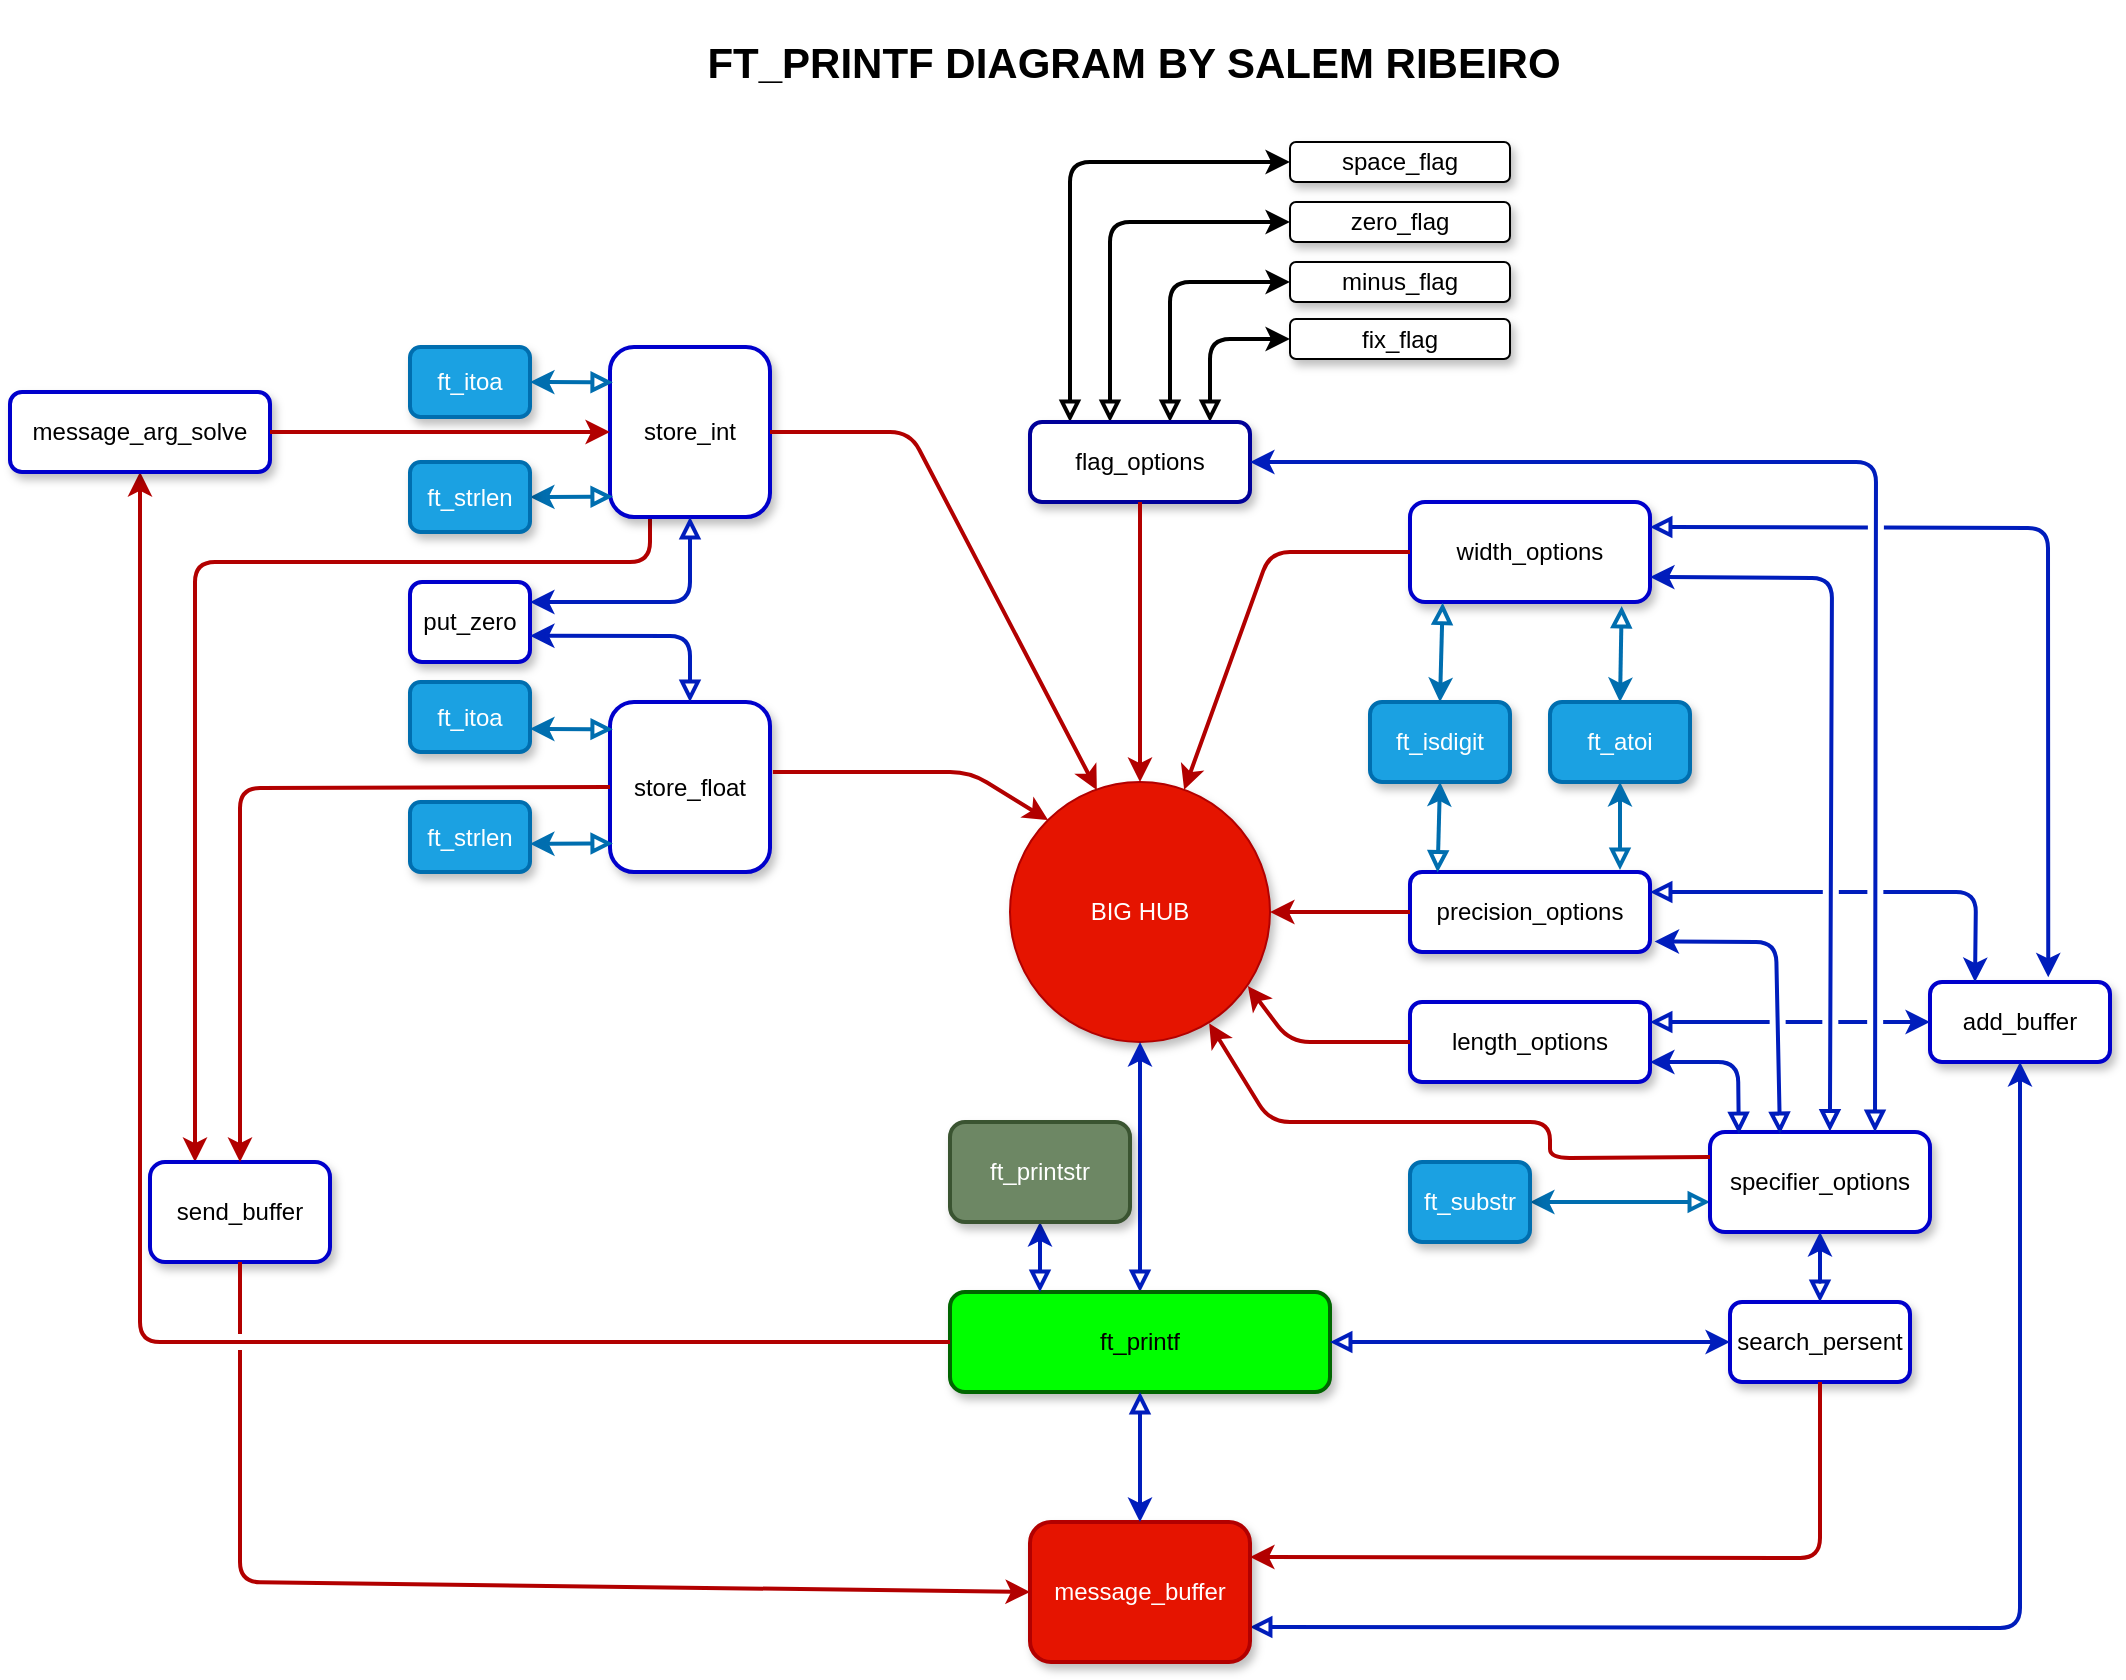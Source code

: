 <mxfile version="13.3.5" type="device"><diagram id="C5RBs43oDa-KdzZeNtuy" name="Page-1"><mxGraphModel dx="1346" dy="949" grid="1" gridSize="10" guides="1" tooltips="1" connect="1" arrows="1" fold="1" page="1" pageScale="1" pageWidth="827" pageHeight="1169" math="0" shadow="0"><root><mxCell id="WIyWlLk6GJQsqaUBKTNV-0"/><mxCell id="WIyWlLk6GJQsqaUBKTNV-1" parent="WIyWlLk6GJQsqaUBKTNV-0"/><mxCell id="PyLFPTc9Vi_Pd8Wac4hG-57" value="" style="edgeStyle=orthogonalEdgeStyle;rounded=1;orthogonalLoop=1;jettySize=auto;html=1;shadow=0;startArrow=block;startFill=0;endArrow=classic;endFill=1;strokeWidth=2;entryX=0;entryY=0.5;entryDx=0;entryDy=0;" parent="WIyWlLk6GJQsqaUBKTNV-1" source="PyLFPTc9Vi_Pd8Wac4hG-2" target="PyLFPTc9Vi_Pd8Wac4hG-51" edge="1"><mxGeometry relative="1" as="geometry"><mxPoint x="680" y="70" as="targetPoint"/><Array as="points"><mxPoint x="560" y="100"/></Array></mxGeometry></mxCell><mxCell id="PyLFPTc9Vi_Pd8Wac4hG-59" value="" style="edgeStyle=orthogonalEdgeStyle;rounded=1;orthogonalLoop=1;jettySize=auto;html=1;shadow=0;startArrow=block;startFill=0;endArrow=classic;endFill=1;strokeWidth=2;entryX=0;entryY=0.5;entryDx=0;entryDy=0;" parent="WIyWlLk6GJQsqaUBKTNV-1" source="PyLFPTc9Vi_Pd8Wac4hG-2" target="PyLFPTc9Vi_Pd8Wac4hG-52" edge="1"><mxGeometry relative="1" as="geometry"><mxPoint x="680" y="120" as="targetPoint"/><Array as="points"><mxPoint x="580" y="130"/></Array></mxGeometry></mxCell><mxCell id="PyLFPTc9Vi_Pd8Wac4hG-61" value="" style="edgeStyle=orthogonalEdgeStyle;rounded=1;orthogonalLoop=1;jettySize=auto;html=1;shadow=0;startArrow=block;startFill=0;endArrow=classic;endFill=1;strokeWidth=2;entryX=0;entryY=0.5;entryDx=0;entryDy=0;" parent="WIyWlLk6GJQsqaUBKTNV-1" source="PyLFPTc9Vi_Pd8Wac4hG-2" target="PyLFPTc9Vi_Pd8Wac4hG-54" edge="1"><mxGeometry relative="1" as="geometry"><mxPoint x="680" y="210" as="targetPoint"/><Array as="points"><mxPoint x="630" y="188"/></Array></mxGeometry></mxCell><mxCell id="PyLFPTc9Vi_Pd8Wac4hG-63" value="" style="edgeStyle=orthogonalEdgeStyle;rounded=1;orthogonalLoop=1;jettySize=auto;html=1;shadow=0;startArrow=block;startFill=0;endArrow=classic;endFill=1;strokeWidth=2;entryX=0;entryY=0.5;entryDx=0;entryDy=0;" parent="WIyWlLk6GJQsqaUBKTNV-1" source="PyLFPTc9Vi_Pd8Wac4hG-2" target="PyLFPTc9Vi_Pd8Wac4hG-53" edge="1"><mxGeometry relative="1" as="geometry"><mxPoint x="670" y="170" as="targetPoint"/><Array as="points"><mxPoint x="610" y="160"/></Array></mxGeometry></mxCell><mxCell id="PyLFPTc9Vi_Pd8Wac4hG-2" value="flag_options" style="rounded=1;whiteSpace=wrap;html=1;rotation=0;shadow=1;strokeColor=#000099;strokeWidth=2;" parent="WIyWlLk6GJQsqaUBKTNV-1" vertex="1"><mxGeometry x="540" y="230" width="110" height="40" as="geometry"/></mxCell><mxCell id="PyLFPTc9Vi_Pd8Wac4hG-11" value="width_options" style="rounded=1;whiteSpace=wrap;html=1;rotation=0;shadow=1;strokeColor=#0000CC;strokeWidth=2;" parent="WIyWlLk6GJQsqaUBKTNV-1" vertex="1"><mxGeometry x="730" y="270" width="120" height="50" as="geometry"/></mxCell><mxCell id="PyLFPTc9Vi_Pd8Wac4hG-12" value="precision_options" style="rounded=1;whiteSpace=wrap;html=1;rotation=0;shadow=1;strokeColor=#0000CC;strokeWidth=2;" parent="WIyWlLk6GJQsqaUBKTNV-1" vertex="1"><mxGeometry x="730" y="455" width="120" height="40" as="geometry"/></mxCell><mxCell id="PyLFPTc9Vi_Pd8Wac4hG-13" value="length_options" style="rounded=1;whiteSpace=wrap;html=1;rotation=0;shadow=1;strokeColor=#0000CC;strokeWidth=2;" parent="WIyWlLk6GJQsqaUBKTNV-1" vertex="1"><mxGeometry x="730" y="520" width="120" height="40" as="geometry"/></mxCell><mxCell id="PyLFPTc9Vi_Pd8Wac4hG-37" value="BIG HUB" style="ellipse;whiteSpace=wrap;html=1;aspect=fixed;rounded=1;shadow=1;glass=0;fillColor=#e51400;strokeColor=#B20000;fontColor=#ffffff;gradientColor=none;" parent="WIyWlLk6GJQsqaUBKTNV-1" vertex="1"><mxGeometry x="530" y="410" width="130" height="130" as="geometry"/></mxCell><mxCell id="PyLFPTc9Vi_Pd8Wac4hG-42" value="" style="endArrow=none;startArrow=classic;html=1;shadow=0;strokeWidth=2;entryX=0;entryY=0.5;entryDx=0;entryDy=0;endFill=0;fillColor=#e51400;strokeColor=#B20000;exitX=0.915;exitY=0.785;exitDx=0;exitDy=0;exitPerimeter=0;" parent="WIyWlLk6GJQsqaUBKTNV-1" source="PyLFPTc9Vi_Pd8Wac4hG-37" target="PyLFPTc9Vi_Pd8Wac4hG-13" edge="1"><mxGeometry width="50" height="50" relative="1" as="geometry"><mxPoint x="627" y="500" as="sourcePoint"/><mxPoint x="630" y="560" as="targetPoint"/><Array as="points"><mxPoint x="670" y="540"/></Array></mxGeometry></mxCell><mxCell id="PyLFPTc9Vi_Pd8Wac4hG-44" value="" style="endArrow=classic;html=1;shadow=0;strokeWidth=2;entryX=1;entryY=0.5;entryDx=0;entryDy=0;exitX=0;exitY=0.5;exitDx=0;exitDy=0;fillColor=#e51400;strokeColor=#B20000;" parent="WIyWlLk6GJQsqaUBKTNV-1" source="PyLFPTc9Vi_Pd8Wac4hG-12" target="PyLFPTc9Vi_Pd8Wac4hG-37" edge="1"><mxGeometry width="50" height="50" relative="1" as="geometry"><mxPoint x="699" y="570" as="sourcePoint"/><mxPoint x="639" y="500" as="targetPoint"/><Array as="points"/></mxGeometry></mxCell><mxCell id="PyLFPTc9Vi_Pd8Wac4hG-45" value="" style="endArrow=classic;html=1;shadow=0;strokeWidth=2;exitX=0;exitY=0.5;exitDx=0;exitDy=0;fillColor=#e51400;strokeColor=#B20000;" parent="WIyWlLk6GJQsqaUBKTNV-1" source="PyLFPTc9Vi_Pd8Wac4hG-11" target="PyLFPTc9Vi_Pd8Wac4hG-37" edge="1"><mxGeometry width="50" height="50" relative="1" as="geometry"><mxPoint x="700" y="450" as="sourcePoint"/><mxPoint x="700" y="430" as="targetPoint"/><Array as="points"><mxPoint x="660" y="295"/></Array></mxGeometry></mxCell><mxCell id="PyLFPTc9Vi_Pd8Wac4hG-47" value="" style="endArrow=classic;html=1;shadow=0;strokeWidth=2;exitX=0.5;exitY=1;exitDx=0;exitDy=0;entryX=0.5;entryY=0;entryDx=0;entryDy=0;fillColor=#e51400;strokeColor=#B20000;" parent="WIyWlLk6GJQsqaUBKTNV-1" source="PyLFPTc9Vi_Pd8Wac4hG-2" target="PyLFPTc9Vi_Pd8Wac4hG-37" edge="1"><mxGeometry width="50" height="50" relative="1" as="geometry"><mxPoint x="660" y="500" as="sourcePoint"/><mxPoint x="710" y="450" as="targetPoint"/></mxGeometry></mxCell><mxCell id="PyLFPTc9Vi_Pd8Wac4hG-51" value="space_flag" style="rounded=1;whiteSpace=wrap;html=1;rotation=0;shadow=1;" parent="WIyWlLk6GJQsqaUBKTNV-1" vertex="1"><mxGeometry x="670" y="90" width="110" height="20" as="geometry"/></mxCell><mxCell id="PyLFPTc9Vi_Pd8Wac4hG-52" value="zero_flag" style="rounded=1;whiteSpace=wrap;html=1;rotation=0;shadow=1;" parent="WIyWlLk6GJQsqaUBKTNV-1" vertex="1"><mxGeometry x="670" y="120" width="110" height="20" as="geometry"/></mxCell><mxCell id="PyLFPTc9Vi_Pd8Wac4hG-53" value="minus_flag" style="rounded=1;whiteSpace=wrap;html=1;rotation=0;shadow=1;" parent="WIyWlLk6GJQsqaUBKTNV-1" vertex="1"><mxGeometry x="670" y="150" width="110" height="20" as="geometry"/></mxCell><mxCell id="PyLFPTc9Vi_Pd8Wac4hG-54" value="fix_flag" style="rounded=1;whiteSpace=wrap;html=1;rotation=0;shadow=1;" parent="WIyWlLk6GJQsqaUBKTNV-1" vertex="1"><mxGeometry x="670" y="178.5" width="110" height="20" as="geometry"/></mxCell><mxCell id="yt7MvK9pLsWXBX0Dy9TJ-28" value="" style="edgeStyle=orthogonalEdgeStyle;rounded=1;orthogonalLoop=1;jettySize=auto;html=1;startArrow=block;startFill=0;endArrow=classic;endFill=1;strokeWidth=2;fillColor=#0050ef;strokeColor=#001DBC;" parent="WIyWlLk6GJQsqaUBKTNV-1" source="H6y8Z_l90CcMBTp7rNRL-2" target="PyLFPTc9Vi_Pd8Wac4hG-37" edge="1"><mxGeometry relative="1" as="geometry"/></mxCell><mxCell id="H6y8Z_l90CcMBTp7rNRL-2" value="ft_printf" style="rounded=1;whiteSpace=wrap;html=1;rotation=0;shadow=1;strokeWidth=2;fillColor=#00FF00;strokeColor=#006600;" parent="WIyWlLk6GJQsqaUBKTNV-1" vertex="1"><mxGeometry x="500" y="665" width="190" height="50" as="geometry"/></mxCell><mxCell id="yt7MvK9pLsWXBX0Dy9TJ-2" value="" style="edgeStyle=orthogonalEdgeStyle;rounded=1;orthogonalLoop=1;jettySize=auto;html=1;startArrow=classic;startFill=1;endArrow=block;endFill=0;strokeWidth=2;fillColor=#1ba1e2;strokeColor=#006EAF;entryX=0;entryY=0.7;entryDx=0;entryDy=0;entryPerimeter=0;" parent="WIyWlLk6GJQsqaUBKTNV-1" source="yt7MvK9pLsWXBX0Dy9TJ-1" target="H6y8Z_l90CcMBTp7rNRL-4" edge="1"><mxGeometry relative="1" as="geometry"/></mxCell><mxCell id="H6y8Z_l90CcMBTp7rNRL-4" value="specifier_options" style="rounded=1;whiteSpace=wrap;html=1;rotation=0;shadow=1;strokeColor=#0000CC;strokeWidth=2;" parent="WIyWlLk6GJQsqaUBKTNV-1" vertex="1"><mxGeometry x="880" y="585" width="110" height="50" as="geometry"/></mxCell><mxCell id="yt7MvK9pLsWXBX0Dy9TJ-1" value="ft_substr" style="rounded=1;whiteSpace=wrap;html=1;rotation=0;shadow=1;strokeColor=#006EAF;strokeWidth=2;fillColor=#1ba1e2;fontColor=#ffffff;" parent="WIyWlLk6GJQsqaUBKTNV-1" vertex="1"><mxGeometry x="730" y="600" width="60" height="40" as="geometry"/></mxCell><mxCell id="H6y8Z_l90CcMBTp7rNRL-5" value="" style="endArrow=classic;startArrow=block;html=1;strokeWidth=2;fillColor=#0050ef;strokeColor=#001DBC;exitX=0.131;exitY=0.02;exitDx=0;exitDy=0;exitPerimeter=0;entryX=1;entryY=0.75;entryDx=0;entryDy=0;startFill=0;" parent="WIyWlLk6GJQsqaUBKTNV-1" source="H6y8Z_l90CcMBTp7rNRL-4" target="PyLFPTc9Vi_Pd8Wac4hG-13" edge="1"><mxGeometry width="50" height="50" relative="1" as="geometry"><mxPoint x="605" y="600" as="sourcePoint"/><mxPoint x="850" y="550" as="targetPoint"/><Array as="points"><mxPoint x="894" y="550"/></Array></mxGeometry></mxCell><mxCell id="H6y8Z_l90CcMBTp7rNRL-6" value="" style="endArrow=classic;startArrow=block;html=1;strokeWidth=2;fillColor=#0050ef;strokeColor=#001DBC;exitX=0.318;exitY=0.02;exitDx=0;exitDy=0;exitPerimeter=0;entryX=1.019;entryY=0.868;entryDx=0;entryDy=0;entryPerimeter=0;startFill=0;" parent="WIyWlLk6GJQsqaUBKTNV-1" source="H6y8Z_l90CcMBTp7rNRL-4" target="PyLFPTc9Vi_Pd8Wac4hG-12" edge="1"><mxGeometry width="50" height="50" relative="1" as="geometry"><mxPoint x="897.03" y="531" as="sourcePoint"/><mxPoint x="870" y="490" as="targetPoint"/><Array as="points"><mxPoint x="913" y="490"/></Array></mxGeometry></mxCell><mxCell id="H6y8Z_l90CcMBTp7rNRL-7" value="" style="endArrow=classic;startArrow=block;html=1;strokeWidth=2;fillColor=#0050ef;strokeColor=#001DBC;exitX=0.545;exitY=-0.006;exitDx=0;exitDy=0;exitPerimeter=0;entryX=1;entryY=0.75;entryDx=0;entryDy=0;startFill=0;" parent="WIyWlLk6GJQsqaUBKTNV-1" source="H6y8Z_l90CcMBTp7rNRL-4" target="PyLFPTc9Vi_Pd8Wac4hG-11" edge="1"><mxGeometry width="50" height="50" relative="1" as="geometry"><mxPoint x="940" y="520" as="sourcePoint"/><mxPoint x="880" y="410" as="targetPoint"/><Array as="points"><mxPoint x="941" y="308"/></Array></mxGeometry></mxCell><mxCell id="H6y8Z_l90CcMBTp7rNRL-8" value="" style="endArrow=classic;startArrow=block;html=1;strokeWidth=2;fillColor=#0050ef;strokeColor=#001DBC;exitX=0.75;exitY=0;exitDx=0;exitDy=0;entryX=1;entryY=0.5;entryDx=0;entryDy=0;entryPerimeter=0;startFill=0;" parent="WIyWlLk6GJQsqaUBKTNV-1" source="H6y8Z_l90CcMBTp7rNRL-4" target="PyLFPTc9Vi_Pd8Wac4hG-2" edge="1"><mxGeometry width="50" height="50" relative="1" as="geometry"><mxPoint x="909.95" y="495.0" as="sourcePoint"/><mxPoint x="770" y="315.3" as="targetPoint"/><Array as="points"><mxPoint x="963" y="250"/></Array></mxGeometry></mxCell><mxCell id="H6y8Z_l90CcMBTp7rNRL-9" value="add_buffer" style="rounded=1;whiteSpace=wrap;html=1;rotation=0;shadow=1;strokeColor=#0000CC;strokeWidth=2;" parent="WIyWlLk6GJQsqaUBKTNV-1" vertex="1"><mxGeometry x="990" y="510" width="90" height="40" as="geometry"/></mxCell><mxCell id="H6y8Z_l90CcMBTp7rNRL-10" value="" style="endArrow=classic;startArrow=block;html=1;strokeWidth=2;entryX=0.657;entryY=-0.058;entryDx=0;entryDy=0;fillColor=#0050ef;strokeColor=#001DBC;exitX=1;exitY=0.25;exitDx=0;exitDy=0;jumpStyle=gap;startFill=0;entryPerimeter=0;" parent="WIyWlLk6GJQsqaUBKTNV-1" source="PyLFPTc9Vi_Pd8Wac4hG-11" target="H6y8Z_l90CcMBTp7rNRL-9" edge="1"><mxGeometry width="50" height="50" relative="1" as="geometry"><mxPoint x="810" y="470" as="sourcePoint"/><mxPoint x="1060" y="480" as="targetPoint"/><Array as="points"><mxPoint x="1049" y="283"/></Array></mxGeometry></mxCell><mxCell id="H6y8Z_l90CcMBTp7rNRL-11" value="" style="endArrow=block;startArrow=classic;html=1;strokeWidth=2;exitX=0.25;exitY=0;exitDx=0;exitDy=0;fillColor=#0050ef;strokeColor=#001DBC;entryX=1;entryY=0.25;entryDx=0;entryDy=0;jumpStyle=gap;startFill=1;endFill=0;" parent="WIyWlLk6GJQsqaUBKTNV-1" source="H6y8Z_l90CcMBTp7rNRL-9" target="PyLFPTc9Vi_Pd8Wac4hG-12" edge="1"><mxGeometry width="50" height="50" relative="1" as="geometry"><mxPoint x="1041.01" y="640" as="sourcePoint"/><mxPoint x="840" y="465" as="targetPoint"/><Array as="points"><mxPoint x="1013" y="465"/></Array></mxGeometry></mxCell><mxCell id="H6y8Z_l90CcMBTp7rNRL-12" value="" style="endArrow=classic;startArrow=block;html=1;strokeWidth=2;exitX=1;exitY=0.25;exitDx=0;exitDy=0;entryX=0;entryY=0.5;entryDx=0;entryDy=0;fillColor=#0050ef;strokeColor=#001DBC;jumpStyle=gap;startFill=0;" parent="WIyWlLk6GJQsqaUBKTNV-1" source="PyLFPTc9Vi_Pd8Wac4hG-13" target="H6y8Z_l90CcMBTp7rNRL-9" edge="1"><mxGeometry width="50" height="50" relative="1" as="geometry"><mxPoint x="860" y="550" as="sourcePoint"/><mxPoint x="990" y="530" as="targetPoint"/></mxGeometry></mxCell><mxCell id="H6y8Z_l90CcMBTp7rNRL-15" value="" style="endArrow=classic;startArrow=block;html=1;strokeWidth=2;entryX=0.5;entryY=1;entryDx=0;entryDy=0;exitX=1;exitY=0.75;exitDx=0;exitDy=0;fillColor=#0050ef;strokeColor=#001DBC;startFill=0;" parent="WIyWlLk6GJQsqaUBKTNV-1" source="H6y8Z_l90CcMBTp7rNRL-16" target="H6y8Z_l90CcMBTp7rNRL-9" edge="1"><mxGeometry width="50" height="50" relative="1" as="geometry"><mxPoint x="1045" y="600" as="sourcePoint"/><mxPoint x="1080" y="570" as="targetPoint"/><Array as="points"><mxPoint x="1035" y="833"/></Array></mxGeometry></mxCell><mxCell id="H6y8Z_l90CcMBTp7rNRL-16" value="message_buffer" style="rounded=1;whiteSpace=wrap;html=1;rotation=0;shadow=1;strokeColor=#B20000;strokeWidth=2;fillColor=#e51400;fontColor=#ffffff;" parent="WIyWlLk6GJQsqaUBKTNV-1" vertex="1"><mxGeometry x="540" y="780" width="110" height="70" as="geometry"/></mxCell><mxCell id="HG9G6vgpd1TiH-WkSi2M-1" value="" style="edgeStyle=orthogonalEdgeStyle;orthogonalLoop=1;jettySize=auto;html=1;fontSize=12;fillColor=#e51400;strokeColor=#B20000;strokeWidth=2;sketch=0;jumpStyle=none;rounded=1;exitX=0;exitY=0.5;exitDx=0;exitDy=0;entryX=0.5;entryY=1;entryDx=0;entryDy=0;" parent="WIyWlLk6GJQsqaUBKTNV-1" source="H6y8Z_l90CcMBTp7rNRL-2" target="HG9G6vgpd1TiH-WkSi2M-0" edge="1"><mxGeometry relative="1" as="geometry"><Array as="points"><mxPoint x="95" y="690"/></Array><mxPoint x="530" y="750" as="sourcePoint"/><mxPoint x="95" y="360" as="targetPoint"/></mxGeometry></mxCell><mxCell id="H6y8Z_l90CcMBTp7rNRL-21" value="search_persent" style="rounded=1;whiteSpace=wrap;html=1;rotation=0;shadow=1;strokeColor=#0000CC;strokeWidth=2;" parent="WIyWlLk6GJQsqaUBKTNV-1" vertex="1"><mxGeometry x="890" y="670" width="90" height="40" as="geometry"/></mxCell><mxCell id="HG9G6vgpd1TiH-WkSi2M-0" value="message_arg_solve" style="rounded=1;whiteSpace=wrap;html=1;rotation=0;shadow=1;strokeColor=#0000CC;strokeWidth=2;" parent="WIyWlLk6GJQsqaUBKTNV-1" vertex="1"><mxGeometry x="30" y="215" width="130" height="40" as="geometry"/></mxCell><mxCell id="Cde-mweDadsmM79Mo_LB-2" style="edgeStyle=orthogonalEdgeStyle;orthogonalLoop=1;jettySize=auto;html=1;exitX=0.25;exitY=1;exitDx=0;exitDy=0;entryX=0.25;entryY=0;entryDx=0;entryDy=0;rounded=1;fillColor=#e51400;strokeColor=#B20000;endArrow=classic;endFill=1;strokeWidth=2;" edge="1" parent="WIyWlLk6GJQsqaUBKTNV-1" source="HG9G6vgpd1TiH-WkSi2M-4" target="Cde-mweDadsmM79Mo_LB-0"><mxGeometry relative="1" as="geometry"><Array as="points"><mxPoint x="350" y="300"/><mxPoint x="123" y="300"/></Array></mxGeometry></mxCell><mxCell id="HG9G6vgpd1TiH-WkSi2M-4" value="store_int" style="rounded=1;whiteSpace=wrap;html=1;rotation=0;shadow=1;strokeColor=#0000CC;strokeWidth=2;" parent="WIyWlLk6GJQsqaUBKTNV-1" vertex="1"><mxGeometry x="330" y="192.5" width="80" height="85" as="geometry"/></mxCell><mxCell id="HG9G6vgpd1TiH-WkSi2M-6" value="ft_itoa" style="rounded=1;whiteSpace=wrap;html=1;rotation=0;shadow=1;strokeWidth=2;strokeColor=#006EAF;fillColor=#1ba1e2;fontColor=#ffffff;" parent="WIyWlLk6GJQsqaUBKTNV-1" vertex="1"><mxGeometry x="230" y="192.5" width="60" height="35" as="geometry"/></mxCell><mxCell id="H6y8Z_l90CcMBTp7rNRL-22" value="" style="endArrow=classic;startArrow=block;html=1;entryX=0;entryY=0.5;entryDx=0;entryDy=0;strokeWidth=2;fillColor=#0050ef;strokeColor=#001DBC;exitX=1;exitY=0.5;exitDx=0;exitDy=0;startFill=0;" parent="WIyWlLk6GJQsqaUBKTNV-1" source="H6y8Z_l90CcMBTp7rNRL-2" target="H6y8Z_l90CcMBTp7rNRL-21" edge="1"><mxGeometry width="50" height="50" relative="1" as="geometry"><mxPoint x="605" y="550" as="sourcePoint"/><mxPoint x="605" y="600" as="targetPoint"/><Array as="points"/></mxGeometry></mxCell><mxCell id="H6y8Z_l90CcMBTp7rNRL-23" value="" style="endArrow=classic;startArrow=block;html=1;strokeWidth=2;exitX=0.5;exitY=0;exitDx=0;exitDy=0;fillColor=#0050ef;strokeColor=#001DBC;startFill=0;" parent="WIyWlLk6GJQsqaUBKTNV-1" source="H6y8Z_l90CcMBTp7rNRL-21" target="H6y8Z_l90CcMBTp7rNRL-4" edge="1"><mxGeometry width="50" height="50" relative="1" as="geometry"><mxPoint x="840" y="720" as="sourcePoint"/><mxPoint x="890" y="670" as="targetPoint"/><Array as="points"><mxPoint x="935" y="660"/></Array></mxGeometry></mxCell><mxCell id="H6y8Z_l90CcMBTp7rNRL-24" value="" style="endArrow=classic;html=1;strokeWidth=2;entryX=1;entryY=0.25;entryDx=0;entryDy=0;exitX=0.5;exitY=1;exitDx=0;exitDy=0;fillColor=#e51400;strokeColor=#B20000;" parent="WIyWlLk6GJQsqaUBKTNV-1" source="H6y8Z_l90CcMBTp7rNRL-21" target="H6y8Z_l90CcMBTp7rNRL-16" edge="1"><mxGeometry width="50" height="50" relative="1" as="geometry"><mxPoint x="840" y="720" as="sourcePoint"/><mxPoint x="890" y="670" as="targetPoint"/><Array as="points"><mxPoint x="935" y="798"/></Array></mxGeometry></mxCell><mxCell id="XJsJ_UbU6pobG1NyBVOA-0" value="put_zero" style="rounded=1;whiteSpace=wrap;html=1;rotation=0;shadow=1;strokeColor=#0000CC;strokeWidth=2;" parent="WIyWlLk6GJQsqaUBKTNV-1" vertex="1"><mxGeometry x="230" y="310" width="60" height="40" as="geometry"/></mxCell><mxCell id="XJsJ_UbU6pobG1NyBVOA-3" style="edgeStyle=orthogonalEdgeStyle;rounded=0;orthogonalLoop=1;jettySize=auto;html=1;exitX=0.5;exitY=1;exitDx=0;exitDy=0;" parent="WIyWlLk6GJQsqaUBKTNV-1" source="XJsJ_UbU6pobG1NyBVOA-0" target="XJsJ_UbU6pobG1NyBVOA-0" edge="1"><mxGeometry relative="1" as="geometry"/></mxCell><mxCell id="yt7MvK9pLsWXBX0Dy9TJ-0" value="&lt;h1&gt;&lt;font style=&quot;font-size: 21px&quot;&gt;FT_PRINTF DIAGRAM BY SALEM RIBEIRO&lt;/font&gt;&lt;/h1&gt;" style="text;html=1;strokeColor=none;fillColor=none;align=center;verticalAlign=middle;whiteSpace=wrap;rounded=0;" parent="WIyWlLk6GJQsqaUBKTNV-1" vertex="1"><mxGeometry x="357" y="20" width="470" height="60" as="geometry"/></mxCell><mxCell id="yt7MvK9pLsWXBX0Dy9TJ-13" value="ft_isdigit" style="rounded=1;whiteSpace=wrap;html=1;rotation=0;shadow=1;strokeColor=#006EAF;strokeWidth=2;fillColor=#1ba1e2;fontColor=#ffffff;" parent="WIyWlLk6GJQsqaUBKTNV-1" vertex="1"><mxGeometry x="710" y="370" width="70" height="40" as="geometry"/></mxCell><mxCell id="yt7MvK9pLsWXBX0Dy9TJ-14" value="ft_atoi" style="rounded=1;whiteSpace=wrap;html=1;rotation=0;shadow=1;strokeColor=#006EAF;strokeWidth=2;fillColor=#1ba1e2;fontColor=#ffffff;" parent="WIyWlLk6GJQsqaUBKTNV-1" vertex="1"><mxGeometry x="800" y="370" width="70" height="40" as="geometry"/></mxCell><mxCell id="yt7MvK9pLsWXBX0Dy9TJ-25" value="" style="endArrow=none;startArrow=classic;html=1;shadow=0;strokeWidth=2;endFill=0;fillColor=#e51400;strokeColor=#B20000;entryX=0;entryY=0.25;entryDx=0;entryDy=0;exitX=0.766;exitY=0.928;exitDx=0;exitDy=0;exitPerimeter=0;" parent="WIyWlLk6GJQsqaUBKTNV-1" source="PyLFPTc9Vi_Pd8Wac4hG-37" target="H6y8Z_l90CcMBTp7rNRL-4" edge="1"><mxGeometry width="50" height="50" relative="1" as="geometry"><mxPoint x="650" y="560" as="sourcePoint"/><mxPoint x="690" y="580" as="targetPoint"/><Array as="points"><mxPoint x="660" y="580"/><mxPoint x="800" y="580"/><mxPoint x="800" y="598"/></Array></mxGeometry></mxCell><mxCell id="yt7MvK9pLsWXBX0Dy9TJ-30" value="" style="edgeStyle=orthogonalEdgeStyle;rounded=1;orthogonalLoop=1;jettySize=auto;html=1;startArrow=block;startFill=0;endArrow=classic;endFill=1;strokeWidth=2;fillColor=#0050ef;strokeColor=#001DBC;entryX=0.5;entryY=0;entryDx=0;entryDy=0;exitX=0.5;exitY=1;exitDx=0;exitDy=0;" parent="WIyWlLk6GJQsqaUBKTNV-1" source="H6y8Z_l90CcMBTp7rNRL-2" target="H6y8Z_l90CcMBTp7rNRL-16" edge="1"><mxGeometry relative="1" as="geometry"><mxPoint x="595" y="780" as="sourcePoint"/><mxPoint x="605" y="595" as="targetPoint"/></mxGeometry></mxCell><mxCell id="yt7MvK9pLsWXBX0Dy9TJ-37" value="" style="endArrow=classic;html=1;strokeWidth=2;exitX=1;exitY=0.5;exitDx=0;exitDy=0;fillColor=#e51400;strokeColor=#B20000;entryX=0.334;entryY=0.031;entryDx=0;entryDy=0;entryPerimeter=0;" parent="WIyWlLk6GJQsqaUBKTNV-1" source="HG9G6vgpd1TiH-WkSi2M-4" target="PyLFPTc9Vi_Pd8Wac4hG-37" edge="1"><mxGeometry width="50" height="50" relative="1" as="geometry"><mxPoint x="520" y="560" as="sourcePoint"/><mxPoint x="540" y="350" as="targetPoint"/><Array as="points"><mxPoint x="480" y="235"/></Array></mxGeometry></mxCell><mxCell id="yt7MvK9pLsWXBX0Dy9TJ-40" value="" style="endArrow=classic;html=1;strokeWidth=2;exitX=1;exitY=0.5;exitDx=0;exitDy=0;fillColor=#e51400;strokeColor=#B20000;entryX=0;entryY=0.5;entryDx=0;entryDy=0;" parent="WIyWlLk6GJQsqaUBKTNV-1" source="HG9G6vgpd1TiH-WkSi2M-0" target="HG9G6vgpd1TiH-WkSi2M-4" edge="1"><mxGeometry width="50" height="50" relative="1" as="geometry"><mxPoint x="430" y="390" as="sourcePoint"/><mxPoint x="120" y="380" as="targetPoint"/><Array as="points"><mxPoint x="178" y="235"/></Array></mxGeometry></mxCell><mxCell id="yt7MvK9pLsWXBX0Dy9TJ-41" value="" style="endArrow=classic;startArrow=block;html=1;strokeWidth=2;entryX=1;entryY=0.5;entryDx=0;entryDy=0;exitX=0.018;exitY=0.208;exitDx=0;exitDy=0;fillColor=#1ba1e2;strokeColor=#006EAF;startFill=0;exitPerimeter=0;" parent="WIyWlLk6GJQsqaUBKTNV-1" source="HG9G6vgpd1TiH-WkSi2M-4" target="HG9G6vgpd1TiH-WkSi2M-6" edge="1"><mxGeometry width="50" height="50" relative="1" as="geometry"><mxPoint x="320" y="300" as="sourcePoint"/><mxPoint x="270" y="350" as="targetPoint"/><Array as="points"/></mxGeometry></mxCell><mxCell id="yt7MvK9pLsWXBX0Dy9TJ-42" value="" style="endArrow=classic;startArrow=block;html=1;strokeWidth=2;exitX=0.018;exitY=0.88;exitDx=0;exitDy=0;fillColor=#1ba1e2;strokeColor=#006EAF;startFill=0;entryX=1;entryY=0.5;entryDx=0;entryDy=0;exitPerimeter=0;" parent="WIyWlLk6GJQsqaUBKTNV-1" source="HG9G6vgpd1TiH-WkSi2M-4" target="yt7MvK9pLsWXBX0Dy9TJ-43" edge="1"><mxGeometry width="50" height="50" relative="1" as="geometry"><mxPoint x="320" y="380" as="sourcePoint"/><mxPoint x="230" y="335" as="targetPoint"/><Array as="points"/></mxGeometry></mxCell><mxCell id="yt7MvK9pLsWXBX0Dy9TJ-43" value="ft_strlen" style="rounded=1;whiteSpace=wrap;html=1;rotation=0;shadow=1;strokeWidth=2;strokeColor=#006EAF;fillColor=#1ba1e2;fontColor=#ffffff;" parent="WIyWlLk6GJQsqaUBKTNV-1" vertex="1"><mxGeometry x="230" y="250" width="60" height="35" as="geometry"/></mxCell><mxCell id="yt7MvK9pLsWXBX0Dy9TJ-44" value="" style="endArrow=classic;startArrow=block;html=1;strokeWidth=2;fillColor=#0050ef;strokeColor=#001DBC;startFill=0;exitX=0.5;exitY=1;exitDx=0;exitDy=0;entryX=1;entryY=0.25;entryDx=0;entryDy=0;" parent="WIyWlLk6GJQsqaUBKTNV-1" source="HG9G6vgpd1TiH-WkSi2M-4" target="XJsJ_UbU6pobG1NyBVOA-0" edge="1"><mxGeometry width="50" height="50" relative="1" as="geometry"><mxPoint x="330" y="320" as="sourcePoint"/><mxPoint x="260" y="378" as="targetPoint"/><Array as="points"><mxPoint x="370" y="320"/></Array></mxGeometry></mxCell><mxCell id="yt7MvK9pLsWXBX0Dy9TJ-47" value="" style="endArrow=classic;startArrow=block;html=1;strokeWidth=2;exitX=0.136;exitY=1.007;exitDx=0;exitDy=0;fillColor=#1ba1e2;strokeColor=#006EAF;startFill=0;exitPerimeter=0;entryX=0.5;entryY=0;entryDx=0;entryDy=0;" parent="WIyWlLk6GJQsqaUBKTNV-1" source="PyLFPTc9Vi_Pd8Wac4hG-11" target="yt7MvK9pLsWXBX0Dy9TJ-13" edge="1"><mxGeometry width="50" height="50" relative="1" as="geometry"><mxPoint x="730" y="340" as="sourcePoint"/><mxPoint x="760" y="350" as="targetPoint"/></mxGeometry></mxCell><mxCell id="yt7MvK9pLsWXBX0Dy9TJ-48" value="" style="endArrow=classic;startArrow=block;html=1;strokeWidth=2;entryX=0.5;entryY=0;entryDx=0;entryDy=0;exitX=0.882;exitY=1.04;exitDx=0;exitDy=0;fillColor=#1ba1e2;strokeColor=#006EAF;startFill=0;exitPerimeter=0;" parent="WIyWlLk6GJQsqaUBKTNV-1" source="PyLFPTc9Vi_Pd8Wac4hG-11" target="yt7MvK9pLsWXBX0Dy9TJ-14" edge="1"><mxGeometry width="50" height="50" relative="1" as="geometry"><mxPoint x="767.5" y="330" as="sourcePoint"/><mxPoint x="767.5" y="380" as="targetPoint"/></mxGeometry></mxCell><mxCell id="yt7MvK9pLsWXBX0Dy9TJ-50" value="" style="endArrow=classic;startArrow=block;html=1;strokeWidth=2;exitX=0.115;exitY=0.005;exitDx=0;exitDy=0;exitPerimeter=0;entryX=0.5;entryY=1;entryDx=0;entryDy=0;fillColor=#1ba1e2;strokeColor=#006EAF;startFill=0;" parent="WIyWlLk6GJQsqaUBKTNV-1" source="PyLFPTc9Vi_Pd8Wac4hG-12" target="yt7MvK9pLsWXBX0Dy9TJ-13" edge="1"><mxGeometry width="50" height="50" relative="1" as="geometry"><mxPoint x="740" y="460" as="sourcePoint"/><mxPoint x="745" y="430" as="targetPoint"/></mxGeometry></mxCell><mxCell id="yt7MvK9pLsWXBX0Dy9TJ-51" value="" style="endArrow=classic;startArrow=block;html=1;strokeWidth=2;entryX=0.5;entryY=1;entryDx=0;entryDy=0;fillColor=#1ba1e2;strokeColor=#006EAF;startFill=0;" parent="WIyWlLk6GJQsqaUBKTNV-1" target="yt7MvK9pLsWXBX0Dy9TJ-14" edge="1"><mxGeometry width="50" height="50" relative="1" as="geometry"><mxPoint x="835" y="454" as="sourcePoint"/><mxPoint x="831" y="410" as="targetPoint"/></mxGeometry></mxCell><mxCell id="Cde-mweDadsmM79Mo_LB-0" value="send_buffer" style="rounded=1;whiteSpace=wrap;html=1;rotation=0;shadow=1;strokeColor=#0000CC;strokeWidth=2;" vertex="1" parent="WIyWlLk6GJQsqaUBKTNV-1"><mxGeometry x="100" y="600" width="90" height="50" as="geometry"/></mxCell><mxCell id="Cde-mweDadsmM79Mo_LB-1" value="" style="endArrow=classic;html=1;entryX=0;entryY=0.5;entryDx=0;entryDy=0;exitX=0.5;exitY=1;exitDx=0;exitDy=0;fillColor=#e51400;strokeColor=#B20000;strokeWidth=2;jumpStyle=gap;" edge="1" parent="WIyWlLk6GJQsqaUBKTNV-1" source="Cde-mweDadsmM79Mo_LB-0" target="H6y8Z_l90CcMBTp7rNRL-16"><mxGeometry width="50" height="50" relative="1" as="geometry"><mxPoint x="440" y="560" as="sourcePoint"/><mxPoint x="490" y="510" as="targetPoint"/><Array as="points"><mxPoint x="145" y="810"/></Array></mxGeometry></mxCell><mxCell id="Cde-mweDadsmM79Mo_LB-4" value="store_float" style="rounded=1;whiteSpace=wrap;html=1;rotation=0;shadow=1;strokeColor=#0000CC;strokeWidth=2;" vertex="1" parent="WIyWlLk6GJQsqaUBKTNV-1"><mxGeometry x="330" y="370" width="80" height="85" as="geometry"/></mxCell><mxCell id="Cde-mweDadsmM79Mo_LB-5" value="" style="endArrow=classic;startArrow=block;html=1;strokeWidth=2;fillColor=#0050ef;strokeColor=#001DBC;startFill=0;exitX=0.5;exitY=0;exitDx=0;exitDy=0;entryX=1;entryY=0.672;entryDx=0;entryDy=0;entryPerimeter=0;" edge="1" parent="WIyWlLk6GJQsqaUBKTNV-1" source="Cde-mweDadsmM79Mo_LB-4" target="XJsJ_UbU6pobG1NyBVOA-0"><mxGeometry width="50" height="50" relative="1" as="geometry"><mxPoint x="380" y="287.5" as="sourcePoint"/><mxPoint x="300" y="335" as="targetPoint"/><Array as="points"><mxPoint x="370" y="337"/></Array></mxGeometry></mxCell><mxCell id="Cde-mweDadsmM79Mo_LB-6" value="" style="endArrow=classic;html=1;strokeWidth=2;startArrow=block;startFill=0;fillColor=#0050ef;strokeColor=#001DBC;entryX=0.5;entryY=1;entryDx=0;entryDy=0;" edge="1" parent="WIyWlLk6GJQsqaUBKTNV-1" target="Cde-mweDadsmM79Mo_LB-7"><mxGeometry width="50" height="50" relative="1" as="geometry"><mxPoint x="545" y="665" as="sourcePoint"/><mxPoint x="420" y="740" as="targetPoint"/><Array as="points"/></mxGeometry></mxCell><mxCell id="Cde-mweDadsmM79Mo_LB-7" value="ft_printstr" style="rounded=1;whiteSpace=wrap;html=1;rotation=0;shadow=1;strokeColor=#3A5431;strokeWidth=2;fillColor=#6d8764;fontColor=#ffffff;" vertex="1" parent="WIyWlLk6GJQsqaUBKTNV-1"><mxGeometry x="500" y="580" width="90" height="50" as="geometry"/></mxCell><mxCell id="Cde-mweDadsmM79Mo_LB-10" value="" style="endArrow=classic;html=1;strokeWidth=2;exitX=1.018;exitY=0.412;exitDx=0;exitDy=0;entryX=0;entryY=0;entryDx=0;entryDy=0;exitPerimeter=0;fillColor=#e51400;strokeColor=#B20000;" edge="1" parent="WIyWlLk6GJQsqaUBKTNV-1" source="Cde-mweDadsmM79Mo_LB-4" target="PyLFPTc9Vi_Pd8Wac4hG-37"><mxGeometry width="50" height="50" relative="1" as="geometry"><mxPoint x="420" y="410" as="sourcePoint"/><mxPoint x="510" y="391" as="targetPoint"/><Array as="points"><mxPoint x="510" y="405"/></Array></mxGeometry></mxCell><mxCell id="Cde-mweDadsmM79Mo_LB-11" value="ft_itoa" style="rounded=1;whiteSpace=wrap;html=1;rotation=0;shadow=1;strokeWidth=2;strokeColor=#006EAF;fillColor=#1ba1e2;fontColor=#ffffff;" vertex="1" parent="WIyWlLk6GJQsqaUBKTNV-1"><mxGeometry x="230" y="360" width="60" height="35" as="geometry"/></mxCell><mxCell id="Cde-mweDadsmM79Mo_LB-14" value="ft_strlen" style="rounded=1;whiteSpace=wrap;html=1;rotation=0;shadow=1;strokeWidth=2;strokeColor=#006EAF;fillColor=#1ba1e2;fontColor=#ffffff;" vertex="1" parent="WIyWlLk6GJQsqaUBKTNV-1"><mxGeometry x="230" y="420" width="60" height="35" as="geometry"/></mxCell><mxCell id="Cde-mweDadsmM79Mo_LB-15" value="" style="endArrow=classic;startArrow=block;html=1;strokeWidth=2;entryX=1;entryY=0.5;entryDx=0;entryDy=0;exitX=0.018;exitY=0.208;exitDx=0;exitDy=0;fillColor=#1ba1e2;strokeColor=#006EAF;startFill=0;exitPerimeter=0;" edge="1" parent="WIyWlLk6GJQsqaUBKTNV-1"><mxGeometry width="50" height="50" relative="1" as="geometry"><mxPoint x="331.44" y="383.61" as="sourcePoint"/><mxPoint x="290" y="383.43" as="targetPoint"/><Array as="points"/></mxGeometry></mxCell><mxCell id="Cde-mweDadsmM79Mo_LB-16" value="" style="endArrow=classic;startArrow=block;html=1;strokeWidth=2;exitX=0.018;exitY=0.88;exitDx=0;exitDy=0;fillColor=#1ba1e2;strokeColor=#006EAF;startFill=0;entryX=1;entryY=0.5;entryDx=0;entryDy=0;exitPerimeter=0;" edge="1" parent="WIyWlLk6GJQsqaUBKTNV-1"><mxGeometry width="50" height="50" relative="1" as="geometry"><mxPoint x="331.44" y="440.73" as="sourcePoint"/><mxPoint x="290" y="440.93" as="targetPoint"/><Array as="points"/></mxGeometry></mxCell><mxCell id="Cde-mweDadsmM79Mo_LB-21" value="" style="endArrow=classic;html=1;strokeWidth=2;exitX=0;exitY=0.5;exitDx=0;exitDy=0;fillColor=#e51400;strokeColor=#B20000;" edge="1" parent="WIyWlLk6GJQsqaUBKTNV-1" source="Cde-mweDadsmM79Mo_LB-4" target="Cde-mweDadsmM79Mo_LB-0"><mxGeometry width="50" height="50" relative="1" as="geometry"><mxPoint x="150" y="510" as="sourcePoint"/><mxPoint x="-13" y="480" as="targetPoint"/><Array as="points"><mxPoint x="145" y="413"/></Array></mxGeometry></mxCell></root></mxGraphModel></diagram></mxfile>